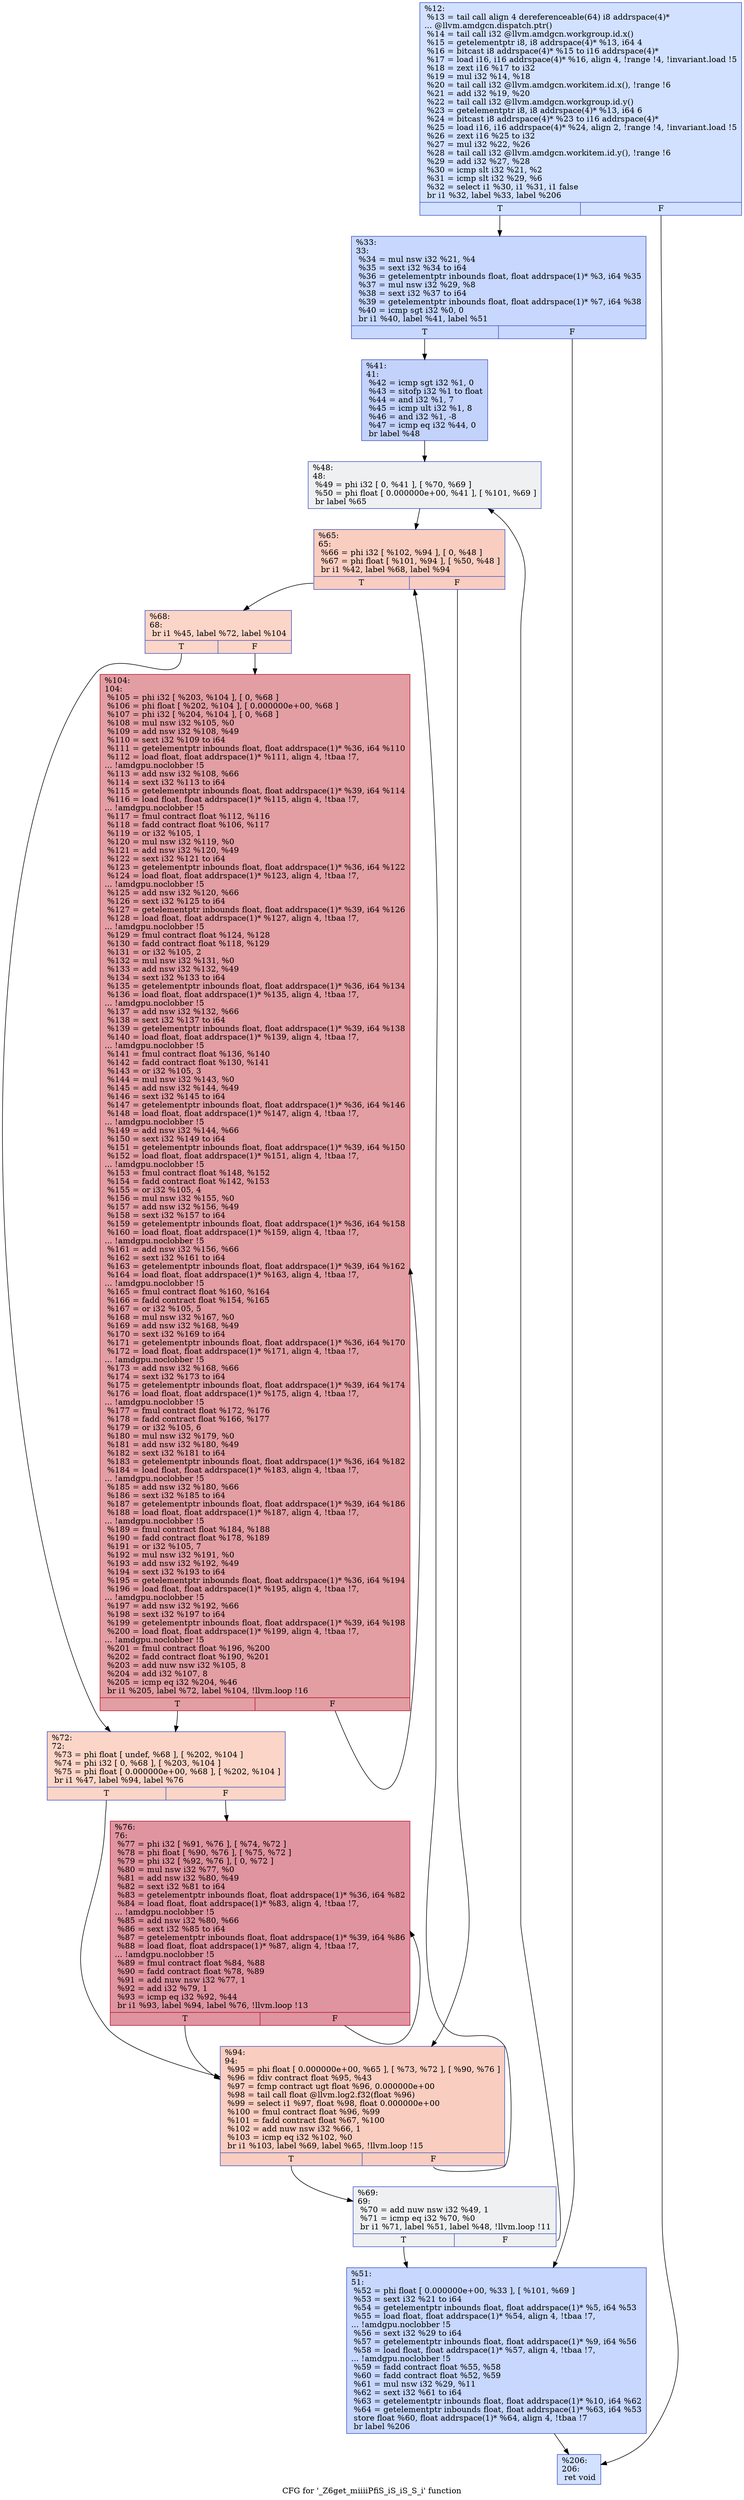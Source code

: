 digraph "CFG for '_Z6get_miiiiPfiS_iS_iS_S_i' function" {
	label="CFG for '_Z6get_miiiiPfiS_iS_iS_S_i' function";

	Node0x633fae0 [shape=record,color="#3d50c3ff", style=filled, fillcolor="#9abbff70",label="{%12:\l  %13 = tail call align 4 dereferenceable(64) i8 addrspace(4)*\l... @llvm.amdgcn.dispatch.ptr()\l  %14 = tail call i32 @llvm.amdgcn.workgroup.id.x()\l  %15 = getelementptr i8, i8 addrspace(4)* %13, i64 4\l  %16 = bitcast i8 addrspace(4)* %15 to i16 addrspace(4)*\l  %17 = load i16, i16 addrspace(4)* %16, align 4, !range !4, !invariant.load !5\l  %18 = zext i16 %17 to i32\l  %19 = mul i32 %14, %18\l  %20 = tail call i32 @llvm.amdgcn.workitem.id.x(), !range !6\l  %21 = add i32 %19, %20\l  %22 = tail call i32 @llvm.amdgcn.workgroup.id.y()\l  %23 = getelementptr i8, i8 addrspace(4)* %13, i64 6\l  %24 = bitcast i8 addrspace(4)* %23 to i16 addrspace(4)*\l  %25 = load i16, i16 addrspace(4)* %24, align 2, !range !4, !invariant.load !5\l  %26 = zext i16 %25 to i32\l  %27 = mul i32 %22, %26\l  %28 = tail call i32 @llvm.amdgcn.workitem.id.y(), !range !6\l  %29 = add i32 %27, %28\l  %30 = icmp slt i32 %21, %2\l  %31 = icmp slt i32 %29, %6\l  %32 = select i1 %30, i1 %31, i1 false\l  br i1 %32, label %33, label %206\l|{<s0>T|<s1>F}}"];
	Node0x633fae0:s0 -> Node0x6341280;
	Node0x633fae0:s1 -> Node0x6341310;
	Node0x6341280 [shape=record,color="#3d50c3ff", style=filled, fillcolor="#81a4fb70",label="{%33:\l33:                                               \l  %34 = mul nsw i32 %21, %4\l  %35 = sext i32 %34 to i64\l  %36 = getelementptr inbounds float, float addrspace(1)* %3, i64 %35\l  %37 = mul nsw i32 %29, %8\l  %38 = sext i32 %37 to i64\l  %39 = getelementptr inbounds float, float addrspace(1)* %7, i64 %38\l  %40 = icmp sgt i32 %0, 0\l  br i1 %40, label %41, label %51\l|{<s0>T|<s1>F}}"];
	Node0x6341280:s0 -> Node0x63447f0;
	Node0x6341280:s1 -> Node0x6344840;
	Node0x63447f0 [shape=record,color="#3d50c3ff", style=filled, fillcolor="#779af770",label="{%41:\l41:                                               \l  %42 = icmp sgt i32 %1, 0\l  %43 = sitofp i32 %1 to float\l  %44 = and i32 %1, 7\l  %45 = icmp ult i32 %1, 8\l  %46 = and i32 %1, -8\l  %47 = icmp eq i32 %44, 0\l  br label %48\l}"];
	Node0x63447f0 -> Node0x6344d50;
	Node0x6344d50 [shape=record,color="#3d50c3ff", style=filled, fillcolor="#d9dce170",label="{%48:\l48:                                               \l  %49 = phi i32 [ 0, %41 ], [ %70, %69 ]\l  %50 = phi float [ 0.000000e+00, %41 ], [ %101, %69 ]\l  br label %65\l}"];
	Node0x6344d50 -> Node0x6345af0;
	Node0x6344840 [shape=record,color="#3d50c3ff", style=filled, fillcolor="#81a4fb70",label="{%51:\l51:                                               \l  %52 = phi float [ 0.000000e+00, %33 ], [ %101, %69 ]\l  %53 = sext i32 %21 to i64\l  %54 = getelementptr inbounds float, float addrspace(1)* %5, i64 %53\l  %55 = load float, float addrspace(1)* %54, align 4, !tbaa !7,\l... !amdgpu.noclobber !5\l  %56 = sext i32 %29 to i64\l  %57 = getelementptr inbounds float, float addrspace(1)* %9, i64 %56\l  %58 = load float, float addrspace(1)* %57, align 4, !tbaa !7,\l... !amdgpu.noclobber !5\l  %59 = fadd contract float %55, %58\l  %60 = fadd contract float %52, %59\l  %61 = mul nsw i32 %29, %11\l  %62 = sext i32 %61 to i64\l  %63 = getelementptr inbounds float, float addrspace(1)* %10, i64 %62\l  %64 = getelementptr inbounds float, float addrspace(1)* %63, i64 %53\l  store float %60, float addrspace(1)* %64, align 4, !tbaa !7\l  br label %206\l}"];
	Node0x6344840 -> Node0x6341310;
	Node0x6345af0 [shape=record,color="#3d50c3ff", style=filled, fillcolor="#f2907270",label="{%65:\l65:                                               \l  %66 = phi i32 [ %102, %94 ], [ 0, %48 ]\l  %67 = phi float [ %101, %94 ], [ %50, %48 ]\l  br i1 %42, label %68, label %94\l|{<s0>T|<s1>F}}"];
	Node0x6345af0:s0 -> Node0x6347020;
	Node0x6345af0:s1 -> Node0x6344220;
	Node0x6347020 [shape=record,color="#3d50c3ff", style=filled, fillcolor="#f5a08170",label="{%68:\l68:                                               \l  br i1 %45, label %72, label %104\l|{<s0>T|<s1>F}}"];
	Node0x6347020:s0 -> Node0x6347160;
	Node0x6347020:s1 -> Node0x63471b0;
	Node0x6344e40 [shape=record,color="#3d50c3ff", style=filled, fillcolor="#d9dce170",label="{%69:\l69:                                               \l  %70 = add nuw nsw i32 %49, 1\l  %71 = icmp eq i32 %70, %0\l  br i1 %71, label %51, label %48, !llvm.loop !11\l|{<s0>T|<s1>F}}"];
	Node0x6344e40:s0 -> Node0x6344840;
	Node0x6344e40:s1 -> Node0x6344d50;
	Node0x6347160 [shape=record,color="#3d50c3ff", style=filled, fillcolor="#f5a08170",label="{%72:\l72:                                               \l  %73 = phi float [ undef, %68 ], [ %202, %104 ]\l  %74 = phi i32 [ 0, %68 ], [ %203, %104 ]\l  %75 = phi float [ 0.000000e+00, %68 ], [ %202, %104 ]\l  br i1 %47, label %94, label %76\l|{<s0>T|<s1>F}}"];
	Node0x6347160:s0 -> Node0x6344220;
	Node0x6347160:s1 -> Node0x6347c10;
	Node0x6347c10 [shape=record,color="#b70d28ff", style=filled, fillcolor="#b70d2870",label="{%76:\l76:                                               \l  %77 = phi i32 [ %91, %76 ], [ %74, %72 ]\l  %78 = phi float [ %90, %76 ], [ %75, %72 ]\l  %79 = phi i32 [ %92, %76 ], [ 0, %72 ]\l  %80 = mul nsw i32 %77, %0\l  %81 = add nsw i32 %80, %49\l  %82 = sext i32 %81 to i64\l  %83 = getelementptr inbounds float, float addrspace(1)* %36, i64 %82\l  %84 = load float, float addrspace(1)* %83, align 4, !tbaa !7,\l... !amdgpu.noclobber !5\l  %85 = add nsw i32 %80, %66\l  %86 = sext i32 %85 to i64\l  %87 = getelementptr inbounds float, float addrspace(1)* %39, i64 %86\l  %88 = load float, float addrspace(1)* %87, align 4, !tbaa !7,\l... !amdgpu.noclobber !5\l  %89 = fmul contract float %84, %88\l  %90 = fadd contract float %78, %89\l  %91 = add nuw nsw i32 %77, 1\l  %92 = add i32 %79, 1\l  %93 = icmp eq i32 %92, %44\l  br i1 %93, label %94, label %76, !llvm.loop !13\l|{<s0>T|<s1>F}}"];
	Node0x6347c10:s0 -> Node0x6344220;
	Node0x6347c10:s1 -> Node0x6347c10;
	Node0x6344220 [shape=record,color="#3d50c3ff", style=filled, fillcolor="#f2907270",label="{%94:\l94:                                               \l  %95 = phi float [ 0.000000e+00, %65 ], [ %73, %72 ], [ %90, %76 ]\l  %96 = fdiv contract float %95, %43\l  %97 = fcmp contract ugt float %96, 0.000000e+00\l  %98 = tail call float @llvm.log2.f32(float %96)\l  %99 = select i1 %97, float %98, float 0.000000e+00\l  %100 = fmul contract float %96, %99\l  %101 = fadd contract float %67, %100\l  %102 = add nuw nsw i32 %66, 1\l  %103 = icmp eq i32 %102, %0\l  br i1 %103, label %69, label %65, !llvm.loop !15\l|{<s0>T|<s1>F}}"];
	Node0x6344220:s0 -> Node0x6344e40;
	Node0x6344220:s1 -> Node0x6345af0;
	Node0x63471b0 [shape=record,color="#b70d28ff", style=filled, fillcolor="#be242e70",label="{%104:\l104:                                              \l  %105 = phi i32 [ %203, %104 ], [ 0, %68 ]\l  %106 = phi float [ %202, %104 ], [ 0.000000e+00, %68 ]\l  %107 = phi i32 [ %204, %104 ], [ 0, %68 ]\l  %108 = mul nsw i32 %105, %0\l  %109 = add nsw i32 %108, %49\l  %110 = sext i32 %109 to i64\l  %111 = getelementptr inbounds float, float addrspace(1)* %36, i64 %110\l  %112 = load float, float addrspace(1)* %111, align 4, !tbaa !7,\l... !amdgpu.noclobber !5\l  %113 = add nsw i32 %108, %66\l  %114 = sext i32 %113 to i64\l  %115 = getelementptr inbounds float, float addrspace(1)* %39, i64 %114\l  %116 = load float, float addrspace(1)* %115, align 4, !tbaa !7,\l... !amdgpu.noclobber !5\l  %117 = fmul contract float %112, %116\l  %118 = fadd contract float %106, %117\l  %119 = or i32 %105, 1\l  %120 = mul nsw i32 %119, %0\l  %121 = add nsw i32 %120, %49\l  %122 = sext i32 %121 to i64\l  %123 = getelementptr inbounds float, float addrspace(1)* %36, i64 %122\l  %124 = load float, float addrspace(1)* %123, align 4, !tbaa !7,\l... !amdgpu.noclobber !5\l  %125 = add nsw i32 %120, %66\l  %126 = sext i32 %125 to i64\l  %127 = getelementptr inbounds float, float addrspace(1)* %39, i64 %126\l  %128 = load float, float addrspace(1)* %127, align 4, !tbaa !7,\l... !amdgpu.noclobber !5\l  %129 = fmul contract float %124, %128\l  %130 = fadd contract float %118, %129\l  %131 = or i32 %105, 2\l  %132 = mul nsw i32 %131, %0\l  %133 = add nsw i32 %132, %49\l  %134 = sext i32 %133 to i64\l  %135 = getelementptr inbounds float, float addrspace(1)* %36, i64 %134\l  %136 = load float, float addrspace(1)* %135, align 4, !tbaa !7,\l... !amdgpu.noclobber !5\l  %137 = add nsw i32 %132, %66\l  %138 = sext i32 %137 to i64\l  %139 = getelementptr inbounds float, float addrspace(1)* %39, i64 %138\l  %140 = load float, float addrspace(1)* %139, align 4, !tbaa !7,\l... !amdgpu.noclobber !5\l  %141 = fmul contract float %136, %140\l  %142 = fadd contract float %130, %141\l  %143 = or i32 %105, 3\l  %144 = mul nsw i32 %143, %0\l  %145 = add nsw i32 %144, %49\l  %146 = sext i32 %145 to i64\l  %147 = getelementptr inbounds float, float addrspace(1)* %36, i64 %146\l  %148 = load float, float addrspace(1)* %147, align 4, !tbaa !7,\l... !amdgpu.noclobber !5\l  %149 = add nsw i32 %144, %66\l  %150 = sext i32 %149 to i64\l  %151 = getelementptr inbounds float, float addrspace(1)* %39, i64 %150\l  %152 = load float, float addrspace(1)* %151, align 4, !tbaa !7,\l... !amdgpu.noclobber !5\l  %153 = fmul contract float %148, %152\l  %154 = fadd contract float %142, %153\l  %155 = or i32 %105, 4\l  %156 = mul nsw i32 %155, %0\l  %157 = add nsw i32 %156, %49\l  %158 = sext i32 %157 to i64\l  %159 = getelementptr inbounds float, float addrspace(1)* %36, i64 %158\l  %160 = load float, float addrspace(1)* %159, align 4, !tbaa !7,\l... !amdgpu.noclobber !5\l  %161 = add nsw i32 %156, %66\l  %162 = sext i32 %161 to i64\l  %163 = getelementptr inbounds float, float addrspace(1)* %39, i64 %162\l  %164 = load float, float addrspace(1)* %163, align 4, !tbaa !7,\l... !amdgpu.noclobber !5\l  %165 = fmul contract float %160, %164\l  %166 = fadd contract float %154, %165\l  %167 = or i32 %105, 5\l  %168 = mul nsw i32 %167, %0\l  %169 = add nsw i32 %168, %49\l  %170 = sext i32 %169 to i64\l  %171 = getelementptr inbounds float, float addrspace(1)* %36, i64 %170\l  %172 = load float, float addrspace(1)* %171, align 4, !tbaa !7,\l... !amdgpu.noclobber !5\l  %173 = add nsw i32 %168, %66\l  %174 = sext i32 %173 to i64\l  %175 = getelementptr inbounds float, float addrspace(1)* %39, i64 %174\l  %176 = load float, float addrspace(1)* %175, align 4, !tbaa !7,\l... !amdgpu.noclobber !5\l  %177 = fmul contract float %172, %176\l  %178 = fadd contract float %166, %177\l  %179 = or i32 %105, 6\l  %180 = mul nsw i32 %179, %0\l  %181 = add nsw i32 %180, %49\l  %182 = sext i32 %181 to i64\l  %183 = getelementptr inbounds float, float addrspace(1)* %36, i64 %182\l  %184 = load float, float addrspace(1)* %183, align 4, !tbaa !7,\l... !amdgpu.noclobber !5\l  %185 = add nsw i32 %180, %66\l  %186 = sext i32 %185 to i64\l  %187 = getelementptr inbounds float, float addrspace(1)* %39, i64 %186\l  %188 = load float, float addrspace(1)* %187, align 4, !tbaa !7,\l... !amdgpu.noclobber !5\l  %189 = fmul contract float %184, %188\l  %190 = fadd contract float %178, %189\l  %191 = or i32 %105, 7\l  %192 = mul nsw i32 %191, %0\l  %193 = add nsw i32 %192, %49\l  %194 = sext i32 %193 to i64\l  %195 = getelementptr inbounds float, float addrspace(1)* %36, i64 %194\l  %196 = load float, float addrspace(1)* %195, align 4, !tbaa !7,\l... !amdgpu.noclobber !5\l  %197 = add nsw i32 %192, %66\l  %198 = sext i32 %197 to i64\l  %199 = getelementptr inbounds float, float addrspace(1)* %39, i64 %198\l  %200 = load float, float addrspace(1)* %199, align 4, !tbaa !7,\l... !amdgpu.noclobber !5\l  %201 = fmul contract float %196, %200\l  %202 = fadd contract float %190, %201\l  %203 = add nuw nsw i32 %105, 8\l  %204 = add i32 %107, 8\l  %205 = icmp eq i32 %204, %46\l  br i1 %205, label %72, label %104, !llvm.loop !16\l|{<s0>T|<s1>F}}"];
	Node0x63471b0:s0 -> Node0x6347160;
	Node0x63471b0:s1 -> Node0x63471b0;
	Node0x6341310 [shape=record,color="#3d50c3ff", style=filled, fillcolor="#9abbff70",label="{%206:\l206:                                              \l  ret void\l}"];
}

